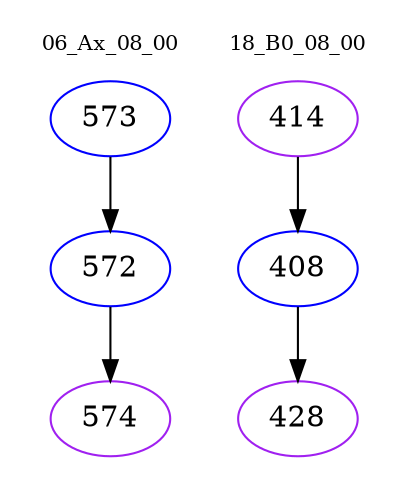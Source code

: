 digraph{
subgraph cluster_0 {
color = white
label = "06_Ax_08_00";
fontsize=10;
T0_573 [label="573", color="blue"]
T0_573 -> T0_572 [color="black"]
T0_572 [label="572", color="blue"]
T0_572 -> T0_574 [color="black"]
T0_574 [label="574", color="purple"]
}
subgraph cluster_1 {
color = white
label = "18_B0_08_00";
fontsize=10;
T1_414 [label="414", color="purple"]
T1_414 -> T1_408 [color="black"]
T1_408 [label="408", color="blue"]
T1_408 -> T1_428 [color="black"]
T1_428 [label="428", color="purple"]
}
}
